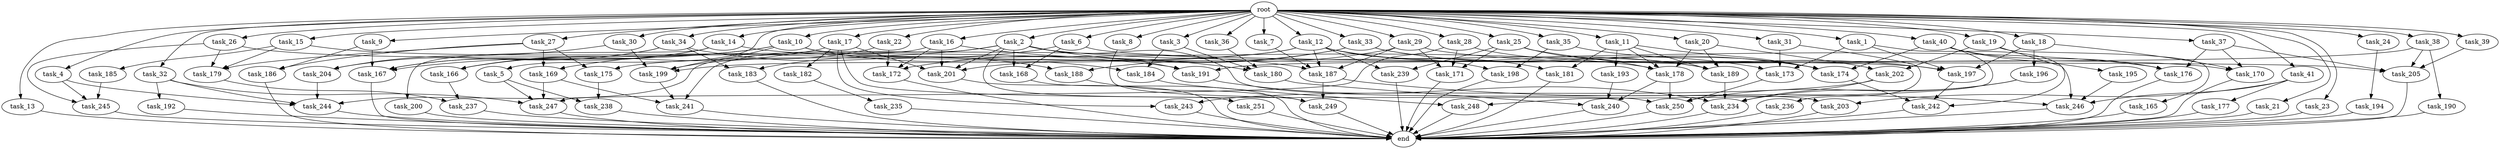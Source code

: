 digraph G {
  root [size="0.000000"];
  task_1 [size="1.024000"];
  task_2 [size="1.024000"];
  task_3 [size="1.024000"];
  task_4 [size="1.024000"];
  task_5 [size="1.024000"];
  task_6 [size="1.024000"];
  task_7 [size="1.024000"];
  task_8 [size="1.024000"];
  task_9 [size="1.024000"];
  task_10 [size="1.024000"];
  task_11 [size="1.024000"];
  task_12 [size="1.024000"];
  task_13 [size="1.024000"];
  task_14 [size="1.024000"];
  task_15 [size="1.024000"];
  task_16 [size="1.024000"];
  task_17 [size="1.024000"];
  task_18 [size="1.024000"];
  task_19 [size="1.024000"];
  task_20 [size="1.024000"];
  task_21 [size="1.024000"];
  task_22 [size="1.024000"];
  task_23 [size="1.024000"];
  task_24 [size="1.024000"];
  task_25 [size="1.024000"];
  task_26 [size="1.024000"];
  task_27 [size="1.024000"];
  task_28 [size="1.024000"];
  task_29 [size="1.024000"];
  task_30 [size="1.024000"];
  task_31 [size="1.024000"];
  task_32 [size="1.024000"];
  task_33 [size="1.024000"];
  task_34 [size="1.024000"];
  task_35 [size="1.024000"];
  task_36 [size="1.024000"];
  task_37 [size="1.024000"];
  task_38 [size="1.024000"];
  task_39 [size="1.024000"];
  task_40 [size="1.024000"];
  task_41 [size="1.024000"];
  task_165 [size="137438953.472000"];
  task_166 [size="575525617.664000"];
  task_167 [size="1408749273.088000"];
  task_168 [size="1116691496.960000"];
  task_169 [size="1245540515.840000"];
  task_170 [size="2250562863.104000"];
  task_171 [size="1700807049.216000"];
  task_172 [size="876173328.384000"];
  task_173 [size="206158430.208000"];
  task_174 [size="858993459.200000"];
  task_175 [size="1245540515.840000"];
  task_176 [size="1692217114.624000"];
  task_177 [size="77309411.328000"];
  task_178 [size="1357209665.536000"];
  task_179 [size="841813590.016000"];
  task_180 [size="1357209665.536000"];
  task_181 [size="1245540515.840000"];
  task_182 [size="77309411.328000"];
  task_183 [size="1116691496.960000"];
  task_184 [size="936302870.528000"];
  task_185 [size="214748364.800000"];
  task_186 [size="764504178.688000"];
  task_187 [size="1743756722.176000"];
  task_188 [size="1391569403.904000"];
  task_189 [size="2018634629.120000"];
  task_190 [size="137438953.472000"];
  task_191 [size="910533066.752000"];
  task_192 [size="214748364.800000"];
  task_193 [size="549755813.888000"];
  task_194 [size="420906795.008000"];
  task_195 [size="137438953.472000"];
  task_196 [size="695784701.952000"];
  task_197 [size="1219770712.064000"];
  task_198 [size="833223655.424000"];
  task_199 [size="2052994367.488000"];
  task_200 [size="420906795.008000"];
  task_201 [size="1228360646.656000"];
  task_202 [size="214748364.800000"];
  task_203 [size="773094113.280000"];
  task_204 [size="1554778161.152000"];
  task_205 [size="1494648619.008000"];
  task_234 [size="1726576852.992000"];
  task_235 [size="137438953.472000"];
  task_236 [size="34359738.368000"];
  task_237 [size="1245540515.840000"];
  task_238 [size="618475290.624000"];
  task_239 [size="1005022347.264000"];
  task_240 [size="1382979469.312000"];
  task_241 [size="1219770712.064000"];
  task_242 [size="1142461300.736000"];
  task_243 [size="386547056.640000"];
  task_244 [size="1219770712.064000"];
  task_245 [size="326417514.496000"];
  task_246 [size="987842478.080000"];
  task_247 [size="1529008357.376000"];
  task_248 [size="171798691.840000"];
  task_249 [size="1812476198.912000"];
  task_250 [size="1211180777.472000"];
  task_251 [size="695784701.952000"];
  end [size="0.000000"];

  root -> task_1 [size="1.000000"];
  root -> task_2 [size="1.000000"];
  root -> task_3 [size="1.000000"];
  root -> task_4 [size="1.000000"];
  root -> task_5 [size="1.000000"];
  root -> task_6 [size="1.000000"];
  root -> task_7 [size="1.000000"];
  root -> task_8 [size="1.000000"];
  root -> task_9 [size="1.000000"];
  root -> task_10 [size="1.000000"];
  root -> task_11 [size="1.000000"];
  root -> task_12 [size="1.000000"];
  root -> task_13 [size="1.000000"];
  root -> task_14 [size="1.000000"];
  root -> task_15 [size="1.000000"];
  root -> task_16 [size="1.000000"];
  root -> task_17 [size="1.000000"];
  root -> task_18 [size="1.000000"];
  root -> task_19 [size="1.000000"];
  root -> task_20 [size="1.000000"];
  root -> task_21 [size="1.000000"];
  root -> task_22 [size="1.000000"];
  root -> task_23 [size="1.000000"];
  root -> task_24 [size="1.000000"];
  root -> task_25 [size="1.000000"];
  root -> task_26 [size="1.000000"];
  root -> task_27 [size="1.000000"];
  root -> task_28 [size="1.000000"];
  root -> task_29 [size="1.000000"];
  root -> task_30 [size="1.000000"];
  root -> task_31 [size="1.000000"];
  root -> task_32 [size="1.000000"];
  root -> task_33 [size="1.000000"];
  root -> task_34 [size="1.000000"];
  root -> task_35 [size="1.000000"];
  root -> task_36 [size="1.000000"];
  root -> task_37 [size="1.000000"];
  root -> task_38 [size="1.000000"];
  root -> task_39 [size="1.000000"];
  root -> task_40 [size="1.000000"];
  root -> task_41 [size="1.000000"];
  task_1 -> task_173 [size="134217728.000000"];
  task_1 -> task_197 [size="134217728.000000"];
  task_1 -> task_246 [size="134217728.000000"];
  task_2 -> task_168 [size="679477248.000000"];
  task_2 -> task_169 [size="679477248.000000"];
  task_2 -> task_176 [size="679477248.000000"];
  task_2 -> task_191 [size="679477248.000000"];
  task_2 -> task_201 [size="679477248.000000"];
  task_2 -> task_203 [size="679477248.000000"];
  task_2 -> task_241 [size="679477248.000000"];
  task_2 -> task_251 [size="679477248.000000"];
  task_3 -> task_180 [size="838860800.000000"];
  task_3 -> task_184 [size="838860800.000000"];
  task_4 -> task_244 [size="33554432.000000"];
  task_4 -> task_245 [size="33554432.000000"];
  task_5 -> task_238 [size="301989888.000000"];
  task_5 -> task_247 [size="301989888.000000"];
  task_6 -> task_168 [size="411041792.000000"];
  task_6 -> task_183 [size="411041792.000000"];
  task_6 -> task_205 [size="411041792.000000"];
  task_7 -> task_187 [size="134217728.000000"];
  task_8 -> task_249 [size="411041792.000000"];
  task_9 -> task_167 [size="209715200.000000"];
  task_9 -> task_186 [size="209715200.000000"];
  task_10 -> task_166 [size="75497472.000000"];
  task_10 -> task_167 [size="75497472.000000"];
  task_10 -> task_184 [size="75497472.000000"];
  task_10 -> task_197 [size="75497472.000000"];
  task_10 -> task_199 [size="75497472.000000"];
  task_11 -> task_174 [size="536870912.000000"];
  task_11 -> task_178 [size="536870912.000000"];
  task_11 -> task_181 [size="536870912.000000"];
  task_11 -> task_189 [size="536870912.000000"];
  task_11 -> task_193 [size="536870912.000000"];
  task_12 -> task_175 [size="679477248.000000"];
  task_12 -> task_181 [size="679477248.000000"];
  task_12 -> task_187 [size="679477248.000000"];
  task_12 -> task_189 [size="679477248.000000"];
  task_12 -> task_198 [size="679477248.000000"];
  task_12 -> task_199 [size="679477248.000000"];
  task_12 -> task_239 [size="679477248.000000"];
  task_13 -> end [size="1.000000"];
  task_14 -> task_166 [size="411041792.000000"];
  task_14 -> task_167 [size="411041792.000000"];
  task_14 -> task_178 [size="411041792.000000"];
  task_14 -> task_200 [size="411041792.000000"];
  task_15 -> task_179 [size="209715200.000000"];
  task_15 -> task_185 [size="209715200.000000"];
  task_15 -> task_187 [size="209715200.000000"];
  task_16 -> task_172 [size="411041792.000000"];
  task_16 -> task_180 [size="411041792.000000"];
  task_16 -> task_201 [size="411041792.000000"];
  task_16 -> task_244 [size="411041792.000000"];
  task_17 -> task_166 [size="75497472.000000"];
  task_17 -> task_182 [size="75497472.000000"];
  task_17 -> task_201 [size="75497472.000000"];
  task_17 -> task_243 [size="75497472.000000"];
  task_17 -> task_250 [size="75497472.000000"];
  task_18 -> task_170 [size="679477248.000000"];
  task_18 -> task_196 [size="679477248.000000"];
  task_18 -> task_197 [size="679477248.000000"];
  task_19 -> task_165 [size="134217728.000000"];
  task_19 -> task_202 [size="134217728.000000"];
  task_19 -> task_242 [size="134217728.000000"];
  task_20 -> task_178 [size="75497472.000000"];
  task_20 -> task_189 [size="75497472.000000"];
  task_20 -> task_202 [size="75497472.000000"];
  task_21 -> end [size="1.000000"];
  task_22 -> task_172 [size="411041792.000000"];
  task_22 -> task_199 [size="411041792.000000"];
  task_23 -> end [size="1.000000"];
  task_24 -> task_194 [size="411041792.000000"];
  task_25 -> task_171 [size="301989888.000000"];
  task_25 -> task_178 [size="301989888.000000"];
  task_25 -> task_197 [size="301989888.000000"];
  task_25 -> task_239 [size="301989888.000000"];
  task_26 -> task_179 [size="75497472.000000"];
  task_26 -> task_191 [size="75497472.000000"];
  task_26 -> task_245 [size="75497472.000000"];
  task_27 -> task_169 [size="536870912.000000"];
  task_27 -> task_175 [size="536870912.000000"];
  task_27 -> task_179 [size="536870912.000000"];
  task_27 -> task_186 [size="536870912.000000"];
  task_28 -> task_171 [size="679477248.000000"];
  task_28 -> task_189 [size="679477248.000000"];
  task_28 -> task_247 [size="679477248.000000"];
  task_29 -> task_170 [size="679477248.000000"];
  task_29 -> task_171 [size="679477248.000000"];
  task_29 -> task_187 [size="679477248.000000"];
  task_29 -> task_188 [size="679477248.000000"];
  task_30 -> task_199 [size="838860800.000000"];
  task_30 -> task_204 [size="838860800.000000"];
  task_31 -> task_173 [size="33554432.000000"];
  task_31 -> task_236 [size="33554432.000000"];
  task_32 -> task_192 [size="209715200.000000"];
  task_32 -> task_244 [size="209715200.000000"];
  task_32 -> task_247 [size="209715200.000000"];
  task_33 -> task_172 [size="33554432.000000"];
  task_33 -> task_173 [size="33554432.000000"];
  task_33 -> task_174 [size="33554432.000000"];
  task_33 -> task_201 [size="33554432.000000"];
  task_34 -> task_167 [size="679477248.000000"];
  task_34 -> task_183 [size="679477248.000000"];
  task_34 -> task_188 [size="679477248.000000"];
  task_34 -> task_204 [size="679477248.000000"];
  task_35 -> task_174 [size="134217728.000000"];
  task_35 -> task_198 [size="134217728.000000"];
  task_36 -> task_180 [size="75497472.000000"];
  task_37 -> task_170 [size="838860800.000000"];
  task_37 -> task_176 [size="838860800.000000"];
  task_37 -> task_205 [size="838860800.000000"];
  task_38 -> task_190 [size="134217728.000000"];
  task_38 -> task_191 [size="134217728.000000"];
  task_38 -> task_205 [size="134217728.000000"];
  task_39 -> task_205 [size="75497472.000000"];
  task_40 -> task_174 [size="134217728.000000"];
  task_40 -> task_176 [size="134217728.000000"];
  task_40 -> task_195 [size="134217728.000000"];
  task_40 -> task_248 [size="134217728.000000"];
  task_41 -> task_177 [size="75497472.000000"];
  task_41 -> task_203 [size="75497472.000000"];
  task_41 -> task_246 [size="75497472.000000"];
  task_165 -> end [size="1.000000"];
  task_166 -> task_237 [size="679477248.000000"];
  task_167 -> end [size="1.000000"];
  task_168 -> end [size="1.000000"];
  task_169 -> task_241 [size="301989888.000000"];
  task_169 -> task_247 [size="301989888.000000"];
  task_170 -> end [size="1.000000"];
  task_171 -> end [size="1.000000"];
  task_172 -> end [size="1.000000"];
  task_173 -> task_250 [size="838860800.000000"];
  task_174 -> task_242 [size="679477248.000000"];
  task_175 -> task_238 [size="301989888.000000"];
  task_176 -> end [size="1.000000"];
  task_177 -> end [size="1.000000"];
  task_178 -> task_240 [size="134217728.000000"];
  task_178 -> task_250 [size="134217728.000000"];
  task_179 -> task_237 [size="536870912.000000"];
  task_180 -> task_240 [size="679477248.000000"];
  task_181 -> end [size="1.000000"];
  task_182 -> task_235 [size="134217728.000000"];
  task_183 -> end [size="1.000000"];
  task_184 -> task_248 [size="33554432.000000"];
  task_185 -> task_245 [size="209715200.000000"];
  task_186 -> end [size="1.000000"];
  task_187 -> task_246 [size="679477248.000000"];
  task_187 -> task_249 [size="679477248.000000"];
  task_188 -> task_249 [size="679477248.000000"];
  task_189 -> task_234 [size="838860800.000000"];
  task_190 -> end [size="1.000000"];
  task_191 -> task_234 [size="411041792.000000"];
  task_192 -> end [size="1.000000"];
  task_193 -> task_240 [size="536870912.000000"];
  task_194 -> end [size="1.000000"];
  task_195 -> task_246 [size="75497472.000000"];
  task_196 -> task_234 [size="134217728.000000"];
  task_196 -> task_250 [size="134217728.000000"];
  task_197 -> task_242 [size="301989888.000000"];
  task_198 -> end [size="1.000000"];
  task_199 -> task_241 [size="209715200.000000"];
  task_200 -> end [size="1.000000"];
  task_201 -> end [size="1.000000"];
  task_202 -> task_234 [size="301989888.000000"];
  task_202 -> task_243 [size="301989888.000000"];
  task_203 -> end [size="1.000000"];
  task_204 -> task_244 [size="536870912.000000"];
  task_205 -> end [size="1.000000"];
  task_234 -> end [size="1.000000"];
  task_235 -> end [size="1.000000"];
  task_236 -> end [size="1.000000"];
  task_237 -> end [size="1.000000"];
  task_238 -> end [size="1.000000"];
  task_239 -> end [size="1.000000"];
  task_240 -> end [size="1.000000"];
  task_241 -> end [size="1.000000"];
  task_242 -> end [size="1.000000"];
  task_243 -> end [size="1.000000"];
  task_244 -> end [size="1.000000"];
  task_245 -> end [size="1.000000"];
  task_246 -> end [size="1.000000"];
  task_247 -> end [size="1.000000"];
  task_248 -> end [size="1.000000"];
  task_249 -> end [size="1.000000"];
  task_250 -> end [size="1.000000"];
  task_251 -> end [size="1.000000"];
}
